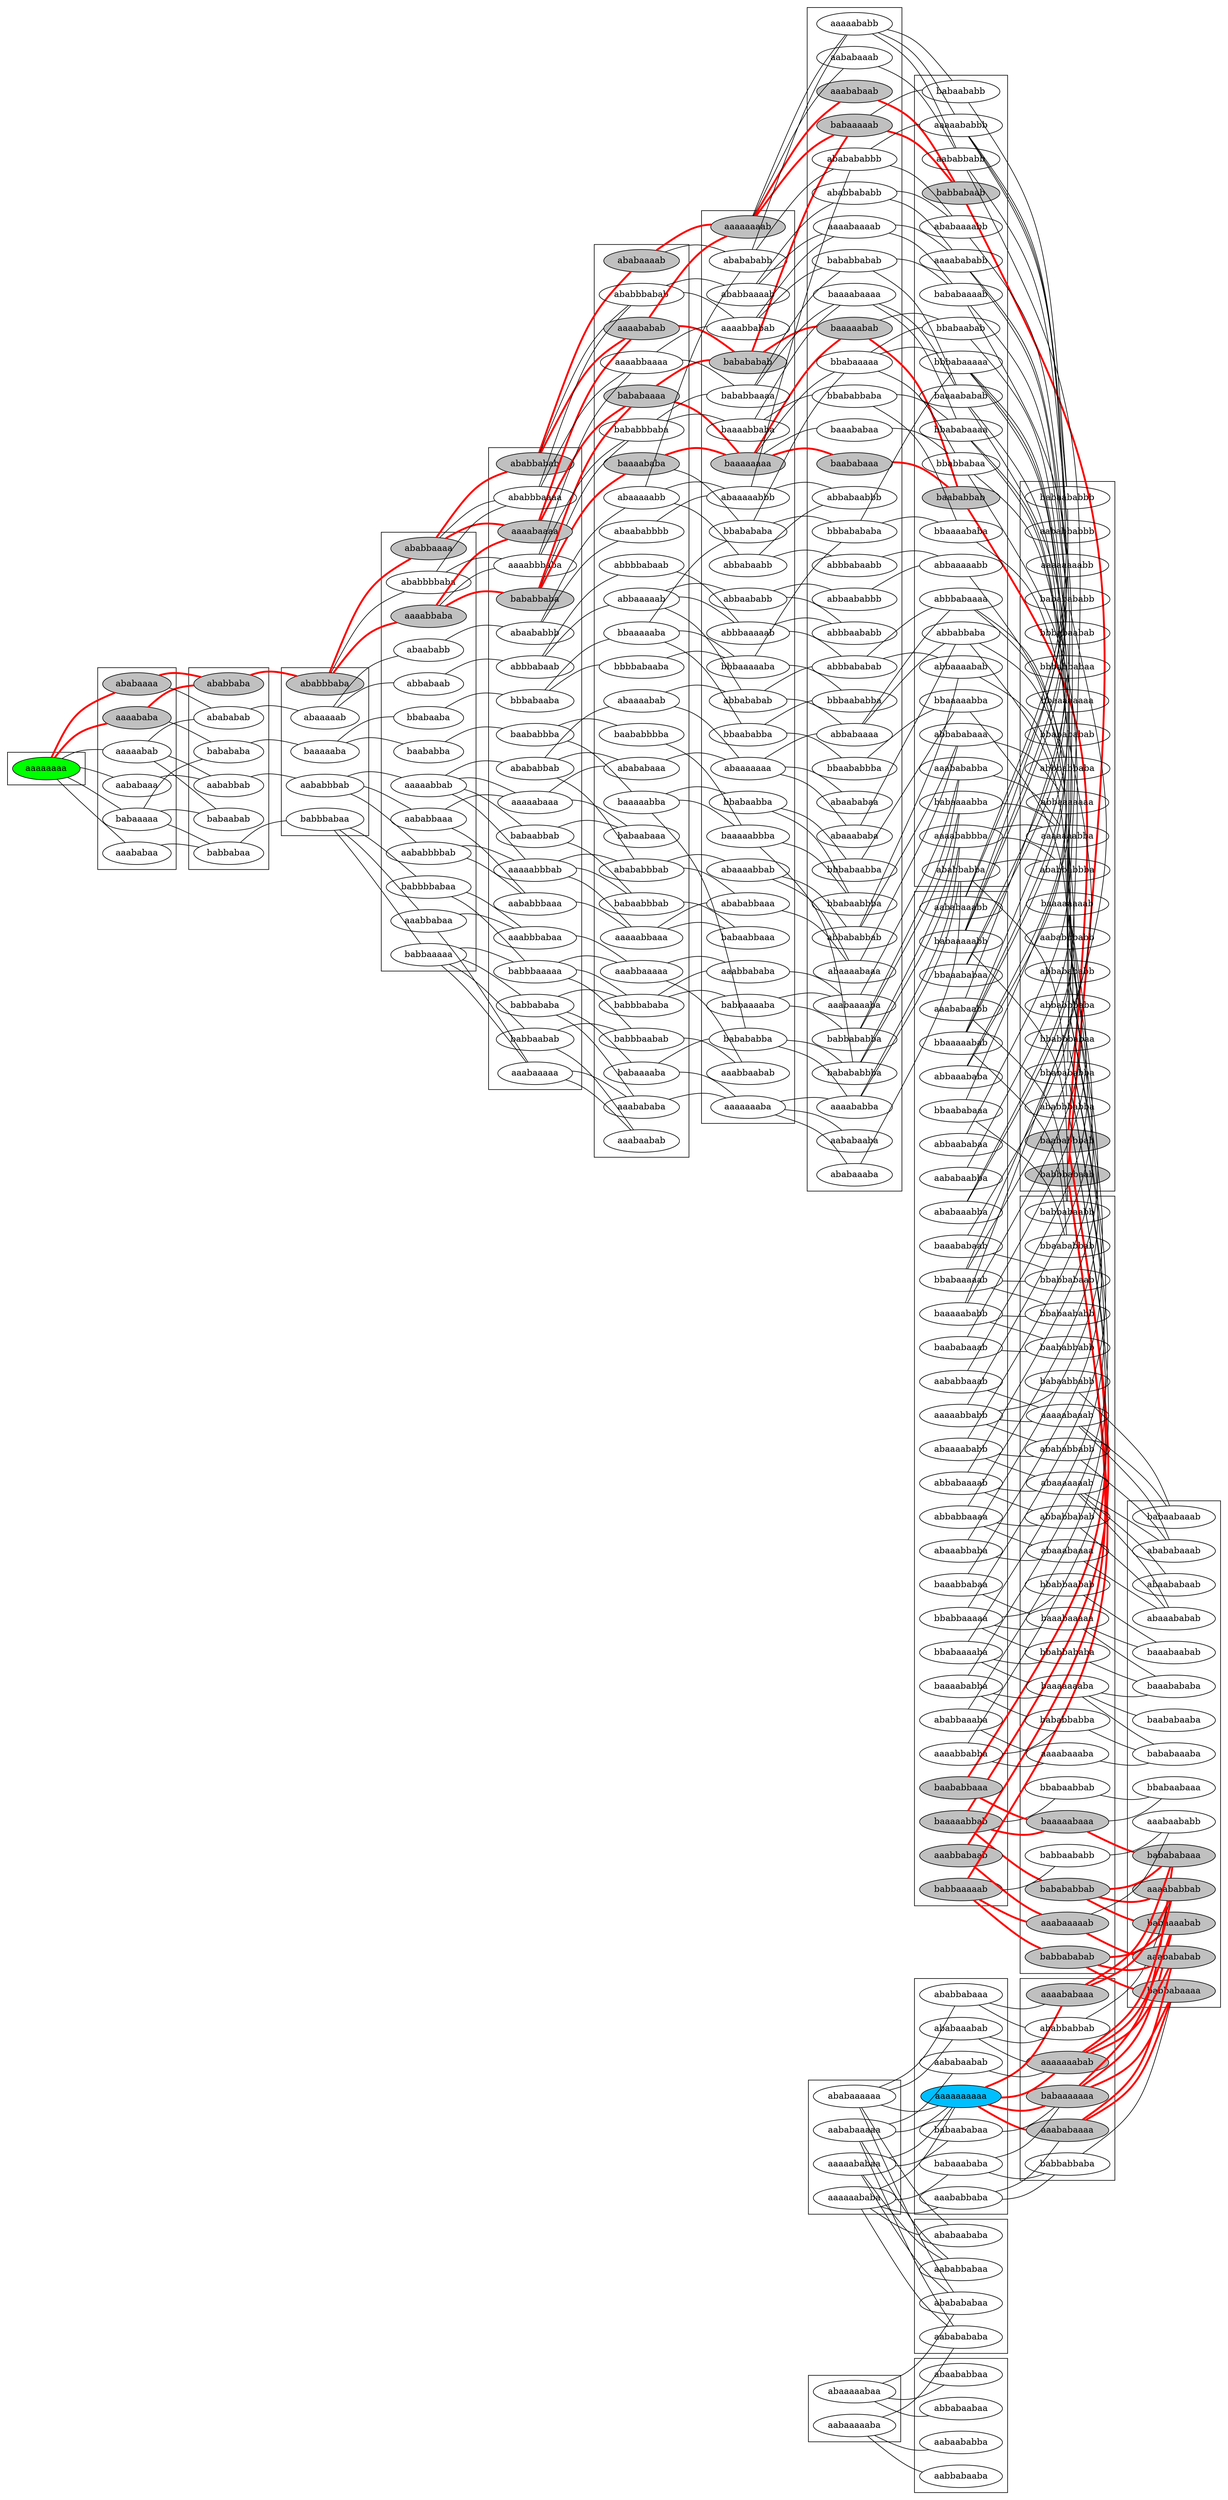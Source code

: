 graph D {
  rankdir=LR;
  overlap=false;
  splines=curved;
  aaaaaaaa [fillcolor=green, style=filled];
  aaaaaaaaaa [fillcolor=deepskyblue, style=filled];
  babaaaaaaa [fillcolor=gray, style=filled];
  babaaaabab [fillcolor=gray, style=filled];
  aaaababbab [fillcolor=gray, style=filled];
  babababbab [fillcolor=gray, style=filled];
  ababaaaab [fillcolor=gray, style=filled];
  ababbabab [fillcolor=gray, style=filled];
  baababbab [fillcolor=gray, style=filled];
  baababbbab [fillcolor=gray, style=filled];
  babbabaaaa [fillcolor=gray, style=filled];
  babbababab [fillcolor=gray, style=filled];
  baaaaabbab [fillcolor=gray, style=filled];
  baaaaaaaa [fillcolor=gray, style=filled];
  baababaaa [fillcolor=gray, style=filled];
  aaaababab [fillcolor=gray, style=filled];
  babababaaa [fillcolor=gray, style=filled];
  aaabaaaaab [fillcolor=gray, style=filled];
  babbaaaaab [fillcolor=gray, style=filled];
  babbabaab [fillcolor=gray, style=filled];
  babbbabaab [fillcolor=gray, style=filled];
  aaaabbaba [fillcolor=gray, style=filled];
  bababbaba [fillcolor=gray, style=filled];
  aaabbabaab [fillcolor=gray, style=filled];
  aaabababab [fillcolor=gray, style=filled];
  aaababaaaa [fillcolor=gray, style=filled];
  aaaababa [fillcolor=gray, style=filled];
  ababbaba [fillcolor=gray, style=filled];
  aaaaaaabab [fillcolor=gray, style=filled];
  ababaaaa [fillcolor=gray, style=filled];
  ababbbaba [fillcolor=gray, style=filled];
  baaaababa [fillcolor=gray, style=filled];
  baaaaabaaa [fillcolor=gray, style=filled];
  baababbaaa [fillcolor=gray, style=filled];
  aaaababaaa [fillcolor=gray, style=filled];
  aaaabaaaa [fillcolor=gray, style=filled];
  babaaaaab [fillcolor=gray, style=filled];
  babababab [fillcolor=gray, style=filled];
  baaaaabab [fillcolor=gray, style=filled];
  aaaaaaaab [fillcolor=gray, style=filled];
  aaababaab [fillcolor=gray, style=filled];
  bababaaaa [fillcolor=gray, style=filled];
  ababbaaaa [fillcolor=gray, style=filled];
  aaaaaaaa -- aaaababa [color=red,penwidth=3.0];
  aaaaaaaa -- ababaaaa [color=red,penwidth=3.0];
  aaaaaaaaaa -- aaaaaaabab [color=red,penwidth=3.0];
  aaaaaaaaaa -- aaaababaaa [color=red,penwidth=3.0];
  aaaaaaaaaa -- aaababaaaa [color=red,penwidth=3.0];
  aaaaaaaaaa -- babaaaaaaa [color=red,penwidth=3.0];
  aaaaaaaab -- aaaababab [color=red,penwidth=3.0];
  aaaaaaaab -- aaababaab [color=red,penwidth=3.0];
  aaaaaaaab -- ababaaaab [color=red,penwidth=3.0];
  aaaaaaaab -- babaaaaab [color=red,penwidth=3.0];
  aaaaaaabab -- aaaababbab [color=red,penwidth=3.0];
  aaaaaaabab -- aaabababab [color=red,penwidth=3.0];
  aaaaaaabab -- babaaaabab [color=red,penwidth=3.0];
  aaaabaaaa -- aaaababab [color=red,penwidth=3.0];
  aaaabaaaa -- aaaabbaba [color=red,penwidth=3.0];
  aaaabaaaa -- ababbaaaa [color=red,penwidth=3.0];
  aaaabaaaa -- bababaaaa [color=red,penwidth=3.0];
  aaaababa -- ababbaba [color=red,penwidth=3.0];
  aaaababaaa -- aaaababbab [color=red,penwidth=3.0];
  aaaababaaa -- babababaaa [color=red,penwidth=3.0];
  aaaababab -- ababbabab [color=red,penwidth=3.0];
  aaaababab -- babababab [color=red,penwidth=3.0];
  aaaababbab -- babababbab [color=red,penwidth=3.0];
  aaaabbaba -- ababbbaba [color=red,penwidth=3.0];
  aaaabbaba -- bababbaba [color=red,penwidth=3.0];
  aaabaaaaab -- aaabababab [color=red,penwidth=3.0];
  aaabaaaaab -- aaabbabaab [color=red,penwidth=3.0];
  aaabaaaaab -- babbaaaaab [color=red,penwidth=3.0];
  aaababaaaa -- aaabababab [color=red,penwidth=3.0];
  aaababaaaa -- babbabaaaa [color=red,penwidth=3.0];
  aaababaab -- babbabaab [color=red,penwidth=3.0];
  aaabababab -- babbababab [color=red,penwidth=3.0];
  aaabbabaab -- babbbabaab [color=red,penwidth=3.0];
  ababaaaa -- ababbaba [color=red,penwidth=3.0];
  ababaaaab -- ababbabab [color=red,penwidth=3.0];
  ababbaaaa -- ababbabab [color=red,penwidth=3.0];
  ababbaaaa -- ababbbaba [color=red,penwidth=3.0];
  ababbaba -- ababbbaba [color=red,penwidth=3.0];
  baaaaaaaa -- baaaaabab [color=red,penwidth=3.0];
  baaaaaaaa -- baaaababa [color=red,penwidth=3.0];
  baaaaaaaa -- baababaaa [color=red,penwidth=3.0];
  baaaaaaaa -- bababaaaa [color=red,penwidth=3.0];
  baaaaabaaa -- baaaaabbab [color=red,penwidth=3.0];
  baaaaabaaa -- baababbaaa [color=red,penwidth=3.0];
  baaaaabaaa -- babababaaa [color=red,penwidth=3.0];
  baaaaabab -- baababbab [color=red,penwidth=3.0];
  baaaaabab -- babababab [color=red,penwidth=3.0];
  baaaaabbab -- baababbbab [color=red,penwidth=3.0];
  baaaaabbab -- babababbab [color=red,penwidth=3.0];
  baaaababa -- bababbaba [color=red,penwidth=3.0];
  baababaaa -- baababbab [color=red,penwidth=3.0];
  baababbaaa -- baababbbab [color=red,penwidth=3.0];
  baababbab -- baababbbab [color=red,penwidth=3.0];
  babaaaaaaa -- babaaaabab [color=red,penwidth=3.0];
  babaaaaaaa -- babababaaa [color=red,penwidth=3.0];
  babaaaaaaa -- babbabaaaa [color=red,penwidth=3.0];
  babaaaaab -- babababab [color=red,penwidth=3.0];
  babaaaaab -- babbabaab [color=red,penwidth=3.0];
  babaaaabab -- babababbab [color=red,penwidth=3.0];
  babaaaabab -- babbababab [color=red,penwidth=3.0];
  bababaaaa -- babababab [color=red,penwidth=3.0];
  bababaaaa -- bababbaba [color=red,penwidth=3.0];
  babababaaa -- babababbab [color=red,penwidth=3.0];
  babbaaaaab -- babbababab [color=red,penwidth=3.0];
  babbaaaaab -- babbbabaab [color=red,penwidth=3.0];
  babbabaaaa -- babbababab [color=red,penwidth=3.0];
  babbabaab -- babbbabaab [color=red,penwidth=3.0];
  aaaaaaaa -- aaaaabab;
  aaaaaaaa -- aaababaa;
  aaaaaaaa -- aababaaa;
  aaaaaaaa -- babaaaaa;
  aaaaaaaaaa -- aaaaaababa;
  aaaaaaaaaa -- aaaaababaa;
  aaaaaaaaaa -- aababaaaaa;
  aaaaaaaaaa -- ababaaaaaa;
  aaaaaaaab -- aaaaababb;
  aaaaaaaab -- aababaaab;
  aaaaaaaabb -- aaaaababbb;
  aaaaaaaabb -- aaaabababb;
  aaaaaaaabb -- aaababaabb;
  aaaaaaaabb -- aababaaabb;
  aaaaaaaabb -- ababaaaabb;
  aaaaaaaabb -- babaaaaabb;
  aaaaaaaba -- aaaababba;
  aaaaaaaba -- aaabababa;
  aaaaaaaba -- aababaaba;
  aaaaaaaba -- ababaaaba;
  aaaaaaaba -- babaaaaba;
  aaaaaaabab -- aababaabab;
  aaaaaaabab -- ababaaabab;
  aaaaaaabba -- aaaababbba;
  aaaaaaabba -- aaabababba;
  aaaaaaabba -- aababaabba;
  aaaaaaabba -- ababaaabba;
  aaaaaaabba -- babaaaabba;
  aaaaaababa -- aaababbaba;
  aaaaaababa -- aababababa;
  aaaaaababa -- ababaababa;
  aaaaaababa -- babaaababa;
  aaaaabaaa -- aaaaabbab;
  aaaaabaaa -- aababbaaa;
  aaaaabaaa -- abababaaa;
  aaaaabaaa -- babaabaaa;
  aaaaabaaab -- aaaaabbabb;
  aaaaabaaab -- aababbaaab;
  aaaaabaaab -- abababaaab;
  aaaaabaaab -- babaabaaab;
  aaaaabab -- aababbab;
  aaaaabab -- abababab;
  aaaaabab -- babaabab;
  aaaaababaa -- aababbabaa;
  aaaaababaa -- ababababaa;
  aaaaababaa -- babaababaa;
  aaaaababb -- aaaaababbb;
  aaaaababb -- aababbabb;
  aaaaababb -- ababababb;
  aaaaababb -- babaababb;
  aaaaababbb -- aababbabbb;
  aaaaababbb -- ababababbb;
  aaaaababbb -- babaababbb;
  aaaaabbaaa -- aaaaabbbab;
  aaaaabbaaa -- aababbbaaa;
  aaaaabbaaa -- abababbaaa;
  aaaaabbaaa -- babaabbaaa;
  aaaaabbab -- aaaaabbbab;
  aaaaabbab -- aababbbab;
  aaaaabbab -- abababbab;
  aaaaabbab -- babaabbab;
  aaaaabbabb -- aababbbabb;
  aaaaabbabb -- abababbabb;
  aaaaabbabb -- babaabbabb;
  aaaaabbbab -- aababbbbab;
  aaaaabbbab -- abababbbab;
  aaaaabbbab -- babaabbbab;
  aaaabaaaab -- aaaabababb;
  aaaabaaaab -- aaaabbabab;
  aaaabaaaab -- ababbaaaab;
  aaaabaaaab -- bababaaaab;
  aaaabaaaba -- aaaabbabba;
  aaaabaaaba -- ababbaaaba;
  aaaabaaaba -- bababaaaba;
  aaaababa -- babababa;
  aaaababaaa -- ababbabaaa;
  aaaabababb -- ababbababb;
  aaaabababb -- bababababb;
  aaaababba -- aaaababbba;
  aaaababba -- ababbabba;
  aaaababba -- babababba;
  aaaababbab -- ababbabbab;
  aaaababbba -- ababbabbba;
  aaaababbba -- babababbba;
  aaaabbaaaa -- aaaabbabab;
  aaaabbaaaa -- aaaabbbaba;
  aaaabbaaaa -- ababbbaaaa;
  aaaabbaaaa -- bababbaaaa;
  aaaabbaba -- aaaabbbaba;
  aaaabbabab -- ababbbabab;
  aaaabbabab -- bababbabab;
  aaaabbabba -- ababbbabba;
  aaaabbabba -- bababbabba;
  aaaabbbaba -- ababbbbaba;
  aaaabbbaba -- bababbbaba;
  aaabaaaaa -- aaabaabab;
  aaabaaaaa -- aaabababa;
  aaabaaaaa -- aaabbabaa;
  aaabaaaaa -- babbaaaaa;
  aaabaaaaab -- aaabaababb;
  aaabaaaaba -- aaabababba;
  aaabaaaaba -- aaabbababa;
  aaabaaaaba -- babbaaaaba;
  aaabaabab -- babbaabab;
  aaabaababb -- babbaababb;
  aaababaa -- babbabaa;
  aaababaaaa -- aaababbaba;
  aaababaabb -- babbabaabb;
  aaabababa -- babbababa;
  aaabababba -- babbababba;
  aaababbaba -- babbabbaba;
  aaabbaaaaa -- aaabbaabab;
  aaabbaaaaa -- aaabbababa;
  aaabbaaaaa -- aaabbbabaa;
  aaabbaaaaa -- babbbaaaaa;
  aaabbaabab -- babbbaabab;
  aaabbabaa -- aaabbbabaa;
  aaabbabaa -- babbbabaa;
  aaabbababa -- babbbababa;
  aaabbbabaa -- babbbbabaa;
  aabaaaaaba -- aabaababba;
  aabaaaaaba -- aababababa;
  aabaaaaaba -- aabbabaaba;
  aababaaa -- aababbab;
  aababaaaaa -- aababaabab;
  aababaaaaa -- aababababa;
  aababaaaaa -- aababbabaa;
  aababaaab -- aababbabb;
  aababaaabb -- aababbabbb;
  aababbaaa -- aababbbaaa;
  aababbaaa -- aababbbab;
  aababbaaab -- aababbbabb;
  aababbab -- aababbbab;
  aababbabb -- aababbabbb;
  aababbabb -- aababbbabb;
  aababbbaaa -- aababbbbab;
  aababbbab -- aababbbbab;
  abaaaaaaa -- abaaaabab;
  abaaaaaaa -- abaaababa;
  abaaaaaaa -- abaababaa;
  abaaaaaaa -- abababaaa;
  abaaaaaaa -- abbabaaaa;
  abaaaaaaab -- abaaaababb;
  abaaaaaaab -- abaaababab;
  abaaaaaaab -- abaababaab;
  abaaaaaaab -- abababaaab;
  abaaaaaaab -- abbabaaaab;
  abaaaaab -- abaababb;
  abaaaaab -- abababab;
  abaaaaab -- abbabaab;
  abaaaaabaa -- abaababbaa;
  abaaaaabaa -- ababababaa;
  abaaaaabaa -- abbabaabaa;
  abaaaaabb -- abaaaaabbb;
  abaaaaabb -- abaababbb;
  abaaaaabb -- ababababb;
  abaaaaabb -- abbabaabb;
  abaaaaabbb -- abaababbbb;
  abaaaaabbb -- ababababbb;
  abaaaaabbb -- abbabaabbb;
  abaaaabaaa -- abaaaabbab;
  abaaaabaaa -- abababbaaa;
  abaaaabaaa -- abbababaaa;
  abaaaabab -- abababbab;
  abaaaabab -- abbababab;
  abaaaababb -- abababbabb;
  abaaaababb -- abbabababb;
  abaaaabbab -- abababbbab;
  abaaaabbab -- abbababbab;
  abaaabaaaa -- abaaababab;
  abaaabaaaa -- abaaabbaba;
  abaaabaaaa -- abbabbaaaa;
  abaaababa -- abbabbaba;
  abaaababab -- abbabbabab;
  abaaabbaba -- abbabbbaba;
  abaababb -- abaababbb;
  abaababbb -- abaababbbb;
  ababaaaa -- abababab;
  ababaaaaaa -- ababaaabab;
  ababaaaaaa -- ababaababa;
  ababaaaaaa -- ababababaa;
  ababaaaaaa -- ababbabaaa;
  ababaaaab -- ababababb;
  ababaaaabb -- ababababbb;
  ababaaaabb -- ababbababb;
  ababaaaba -- ababbabba;
  ababaaabab -- ababbabbab;
  ababaaabba -- ababbabbba;
  abababaaa -- abababbab;
  abababaaab -- abababbabb;
  ababababb -- ababababbb;
  abababbaaa -- abababbbab;
  abababbab -- abababbbab;
  ababbaaaa -- ababbbaaaa;
  ababbaaaab -- ababbababb;
  ababbaaaab -- ababbbabab;
  ababbaaaba -- ababbbabba;
  ababbabaaa -- ababbabbab;
  ababbabab -- ababbbabab;
  ababbabba -- ababbabbba;
  ababbabba -- ababbbabba;
  ababbbaaaa -- ababbbabab;
  ababbbaaaa -- ababbbbaba;
  ababbbaba -- ababbbbaba;
  abbaaaaaaa -- abbaaaabab;
  abbaaaaaaa -- abbaaababa;
  abbaaaaaaa -- abbaababaa;
  abbaaaaaaa -- abbababaaa;
  abbaaaaaaa -- abbbabaaaa;
  abbaaaaab -- abbaababb;
  abbaaaaab -- abbababab;
  abbaaaaab -- abbbaaaaab;
  abbaaaaab -- abbbabaab;
  abbaaaaabb -- abbaababbb;
  abbaaaaabb -- abbabababb;
  abbaaaaabb -- abbbabaabb;
  abbaaaabab -- abbababbab;
  abbaaaabab -- abbbababab;
  abbaaababa -- abbbabbaba;
  abbaababb -- abbaababbb;
  abbaababb -- abbbaababb;
  abbabaaaa -- abbababab;
  abbabaaaa -- abbabbaba;
  abbabaaaa -- abbbabaaaa;
  abbabaaaab -- abbabababb;
  abbabaaaab -- abbabbabab;
  abbabaab -- abbbabaab;
  abbabaabb -- abbabaabbb;
  abbabaabb -- abbbabaabb;
  abbababaaa -- abbababbab;
  abbababab -- abbbababab;
  abbabbaaaa -- abbabbabab;
  abbabbaaaa -- abbabbbaba;
  abbabbaba -- abbabbbaba;
  abbabbaba -- abbbabbaba;
  abbbaaaaab -- abbbaababb;
  abbbaaaaab -- abbbababab;
  abbbaaaaab -- abbbbabaab;
  abbbabaaaa -- abbbababab;
  abbbabaaaa -- abbbabbaba;
  abbbabaab -- abbbbabaab;
  baaaaaaaa -- baaababaa;
  baaaaaaaa -- bbabaaaaa;
  baaaaaaaab -- baaaaababb;
  baaaaaaaab -- baaaababab;
  baaaaaaaab -- baaababaab;
  baaaaaaaab -- baababaaab;
  baaaaaaaab -- bababaaaab;
  baaaaaaaab -- bbabaaaaab;
  baaaaaaaba -- baaaababba;
  baaaaaaaba -- baaabababa;
  baaaaaaaba -- baababaaba;
  baaaaaaaba -- bababaaaba;
  baaaaaaaba -- bbabaaaaba;
  baaaaaba -- baababba;
  baaaaaba -- babababa;
  baaaaaba -- bbabaaba;
  baaaaabaaa -- bbabaabaaa;
  baaaaabab -- bbabaabab;
  baaaaababb -- baababbabb;
  baaaaababb -- bababababb;
  baaaaababb -- bbabaababb;
  baaaaabba -- baaaaabbba;
  baaaaabba -- baababbba;
  baaaaabba -- babababba;
  baaaaabba -- bbabaabba;
  baaaaabbab -- bbabaabbab;
  baaaaabbba -- baababbbba;
  baaaaabbba -- babababbba;
  baaaaabbba -- bbabaabbba;
  baaaabaaaa -- baaaababab;
  baaaabaaaa -- baaaabbaba;
  baaaabaaaa -- bababbaaaa;
  baaaabaaaa -- bbababaaaa;
  baaaababa -- bbabababa;
  baaaababab -- bababbabab;
  baaaababab -- bbabababab;
  baaaababba -- bababbabba;
  baaaababba -- bbabababba;
  baaaabbaba -- bababbbaba;
  baaaabbaba -- bbababbaba;
  baaabaaaaa -- baaabaabab;
  baaabaaaaa -- baaabababa;
  baaabaaaaa -- baaabbabaa;
  baaabaaaaa -- bbabbaaaaa;
  baaabaabab -- bbabbaabab;
  baaababaa -- bbabbabaa;
  baaababaab -- bbabbabaab;
  baaabababa -- bbabbababa;
  baaabbabaa -- bbabbbabaa;
  baababaaab -- baababbabb;
  baababba -- baababbba;
  baababbba -- baababbbba;
  babaaaaa -- babaabab;
  babaaaaa -- babababa;
  babaaaaa -- babbabaa;
  babaaaaaaa -- babaaababa;
  babaaaaaaa -- babaababaa;
  babaaaaab -- babaababb;
  babaaaaabb -- babaababbb;
  babaaaaabb -- bababababb;
  babaaaaabb -- babbabaabb;
  babaaaaba -- babababba;
  babaaaaba -- babbababa;
  babaaaabba -- babababbba;
  babaaaabba -- babbababba;
  babaaababa -- babbabbaba;
  babaabaaa -- babaabbab;
  babaabaaab -- babaabbabb;
  babaababb -- babaababbb;
  babaabbaaa -- babaabbbab;
  babaabbab -- babaabbbab;
  bababaaaab -- bababababb;
  bababaaaab -- bababbabab;
  bababaaaba -- bababbabba;
  babababba -- babababbba;
  bababbaaaa -- bababbabab;
  bababbaaaa -- bababbbaba;
  bababbaba -- bababbbaba;
  babbaaaaa -- babbaabab;
  babbaaaaa -- babbababa;
  babbaaaaa -- babbbaaaaa;
  babbaaaaa -- babbbabaa;
  babbaaaaab -- babbaababb;
  babbaaaaba -- babbababba;
  babbaaaaba -- babbbababa;
  babbaabab -- babbbaabab;
  babbabaa -- babbbabaa;
  babbabaaaa -- babbabbaba;
  babbababa -- babbbababa;
  babbbaaaaa -- babbbaabab;
  babbbaaaaa -- babbbababa;
  babbbaaaaa -- babbbbabaa;
  babbbabaa -- babbbbabaa;
  bbaaaaaaaa -- bbaaaaabab;
  bbaaaaaaaa -- bbaaaababa;
  bbaaaaaaaa -- bbaaababaa;
  bbaaaaaaaa -- bbaababaaa;
  bbaaaaaaaa -- bbababaaaa;
  bbaaaaaaaa -- bbbabaaaaa;
  bbaaaaaba -- bbaababba;
  bbaaaaaba -- bbabababa;
  bbaaaaaba -- bbbaaaaaba;
  bbaaaaaba -- bbbabaaba;
  bbaaaaabab -- bbaababbab;
  bbaaaaabab -- bbabababab;
  bbaaaaabab -- bbbabaabab;
  bbaaaaabba -- bbaababbba;
  bbaaaaabba -- bbabababba;
  bbaaaaabba -- bbbabaabba;
  bbaaaababa -- bbababbaba;
  bbaaaababa -- bbbabababa;
  bbaaababaa -- bbbabbabaa;
  bbaababaaa -- bbaababbab;
  bbaababba -- bbaababbba;
  bbaababba -- bbbaababba;
  bbabaaaaa -- bbabaabab;
  bbabaaaaa -- bbabababa;
  bbabaaaaa -- bbabbabaa;
  bbabaaaaa -- bbbabaaaaa;
  bbabaaaaab -- bbabaababb;
  bbabaaaaab -- bbabababab;
  bbabaaaaab -- bbabbabaab;
  bbabaaaaba -- bbabababba;
  bbabaaaaba -- bbabbababa;
  bbabaaba -- bbbabaaba;
  bbabaabaaa -- bbabaabbab;
  bbabaabab -- bbbabaabab;
  bbabaabba -- bbabaabbba;
  bbabaabba -- bbbabaabba;
  bbababaaaa -- bbabababab;
  bbababaaaa -- bbababbaba;
  bbabababa -- bbbabababa;
  bbabbaaaaa -- bbabbaabab;
  bbabbaaaaa -- bbabbababa;
  bbabbaaaaa -- bbabbbabaa;
  bbabbabaa -- bbabbbabaa;
  bbabbabaa -- bbbabbabaa;
  bbbaaaaaba -- bbbaababba;
  bbbaaaaaba -- bbbabababa;
  bbbaaaaaba -- bbbbabaaba;
  bbbabaaaaa -- bbbabaabab;
  bbbabaaaaa -- bbbabababa;
  bbbabaaaaa -- bbbabbabaa;
  bbbabaaba -- bbbbabaaba;
  subgraph cluster_subs0 { rank=same; aaaaaaaa }
  subgraph cluster_subs1 { rank=same; babaaaaa, ababaaaa, aababaaa, aaababaa, aaaababa, aaaaabab }
  subgraph cluster_subs2 { rank=same; aaaaaaaa, babbabaa, babababa, babaabab, ababbaba, abababab, aababbab }
  subgraph cluster_subs3 { rank=same; babbbabaa, baaaaaba, ababbbaba, abaaaaab, aababbbab }
  subgraph cluster_subs4 { rank=same; aaabbabaa, babbaaaaa, babbbbabaa, bbabaaba, baababba, aaaabbaba, ababbaaaa, ababbbbaba, abbabaab, abaababb, aaaaabbab, aababbaaa, aababbbbab }
  subgraph cluster_subs5 { rank=same; aaabaaaaa, aaabbbabaa, babbababa, babbaabab, babbbaaaaa, bbbabaaba, baababbba, aaaabaaaa, bababbaba, aaaabbbaba, ababbabab, ababbbaaaa, abbbabaab, abaababbb, aaaaabaaa, babaabbab, abababbab, aaaaabbbab, aababbbaaa }
  subgraph cluster_subs6 { rank=same; aaabababa, aaabaabab, aaabbaaaaa, babaaaaba, babbbababa, babbbaabab, bbaaaaaba, bbbbabaaba, baaaaabba, baababbbba, bababaaaa, aaaababab, baaaababa, bababbbaba, aaaabbaaaa, ababaaaab, ababbbabab, abbaaaaab, abbbbabaab, abaaaaabb, abaababbbb, babaabaaa, abababaaa, babaabbbab, abaaaabab, abababbbab, aaaaabbaaa }
  subgraph cluster_subs7 { rank=same; aaaaaaaba, aaabbababa, aaabbaabab, babababba, babbaaaaba, bbabababa, bbaababba, bbbaaaaaba, bbabaabba, baaaaabbba, baaaaaaaa, babababab, aaaaaaaab, baaaabbaba, bababbaaaa, aaaabbabab, ababababb, ababbaaaab, abbababab, abbaababb, abbbaaaaab, abbabaabb, abaaaaabbb, abaaaaaaa, babaabbaaa, abaaaabbab, abababbaaa }
  subgraph cluster_subs8 { rank=same; ababaaaba, aababaaba, aaaababba, aaabaaaaba, babababbba, babbababba, bbabaaaaa, bbbabababa, bbbaababba, bbaababbba, bbbabaabba, bbabaabbba, baababaaa, baaababaa, baaaaabab, babaaaaab, aababaaab, aaababaab, aaaaababb, baaaabaaaa, bbababbaba, bababbabab, aaaabaaaab, ababababbb, ababbababb, abbabaaaa, abbbababab, abbbaababb, abbaababbb, abbbabaabb, abbabaabbb, abaababaa, abaaababa, abaaaabaaa, abbababbab }
  subgraph cluster_subs9 { rank=same; ababbabba, aaaababbba, aaabababba, babaaaabba, bbabbabaa, bbabaabab, bbbabaaaaa, bbaaaababa, bbaaaaabba, baababbab, babbabaab, babaababb, aababbabb, aaaaababbb, bbababaaaa, baaaababab, bababaaaab, aaaabababb, ababaaaabb, abbabbaba, abbbabaaaa, abbaaaabab, abbaaaaabb, abbababaaa }
  subgraph cluster_subs10 { rank=same; ababbbabba, ababbabbba, aaaaaaabba, bbbabbabaa, bbabbbabaa, bbbabaabab, bbaaaaaaaa, bbabababba, baababbbab, babbbabaab, babaababbb, aababbbabb, aababbabbb, aaaaaaaabb, bbabababab, baaaaaaaab, bababababb, abbbabbaba, abbabbbaba, abbaaaaaaa, abbabababb }
  subgraph cluster_subs11 { rank=same; aaaabbabba, ababbaaaba, ababaaabba, aababaabba, bbaaababaa, baaabbabaa, bbabbaaaaa, bbaaaaabab, bbaababaaa, baaaababba, bbabaaaaba, baaaaabbab, baababbaaa, aaabbabaab, babbaaaaab, babaaaaabb, aaaaabbabb, aababbaaab, aababaaabb, aaababaabb, bbabaaaaab, baababaaab, baaababaab, baaaaababb, abbaaababa, abaaabbaba, abbabbaaaa, abbaababaa, abaaaababb, abbabaaaab }
  subgraph cluster_subs12 { rank=same; aaaabaaaba, bababbabba, baaabaaaaa, bbabbababa, bbabbaabab, bbaababbab, baaaaaaaba, baaaaabaaa, bbabaabbab, babababbab, aaabaaaaab, babbababab, babbaababb, babbabaabb, aaaaabaaab, babaabbabb, abababbabb, bbabbabaab, bbabaababb, baababbabb, abaaabaaaa, abbabbabab, abaaaaaaab }
  subgraph cluster_subs13 { rank=same; bababaaaba, baaabababa, baaabaabab, baababaaba, bbabaabaaa, babababaaa, aaaababbab, babaaaabab, aaabababab, aaabaababb, babbabaaaa, babaabaaab, abababaaab, abaaababab, abaababaab }
  subgraph cluster_subs14 { rank=same; aaaababaaa, babaaaaaaa, aaaaaaabab, ababbabbab, aaababaaaa, babbabbaba }
  subgraph cluster_subs15 { rank=same; aaaaaaaaaa, ababbabaaa, babaababaa, babaaababa, ababaaabab, aababaabab, aaababbaba }
  subgraph cluster_subs16 { rank=same; ababaaaaaa, aababaaaaa, aaaaababaa, aaaaaababa }
  subgraph cluster_subs17 { rank=same; ababababaa, ababaababa, aababbabaa, aababababa }
  subgraph cluster_subs18 { rank=same; abaaaaabaa, aabaaaaaba }
  subgraph cluster_subs19 { rank=same; abbabaabaa, abaababbaa, aabbabaaba, aabaababba }
}

